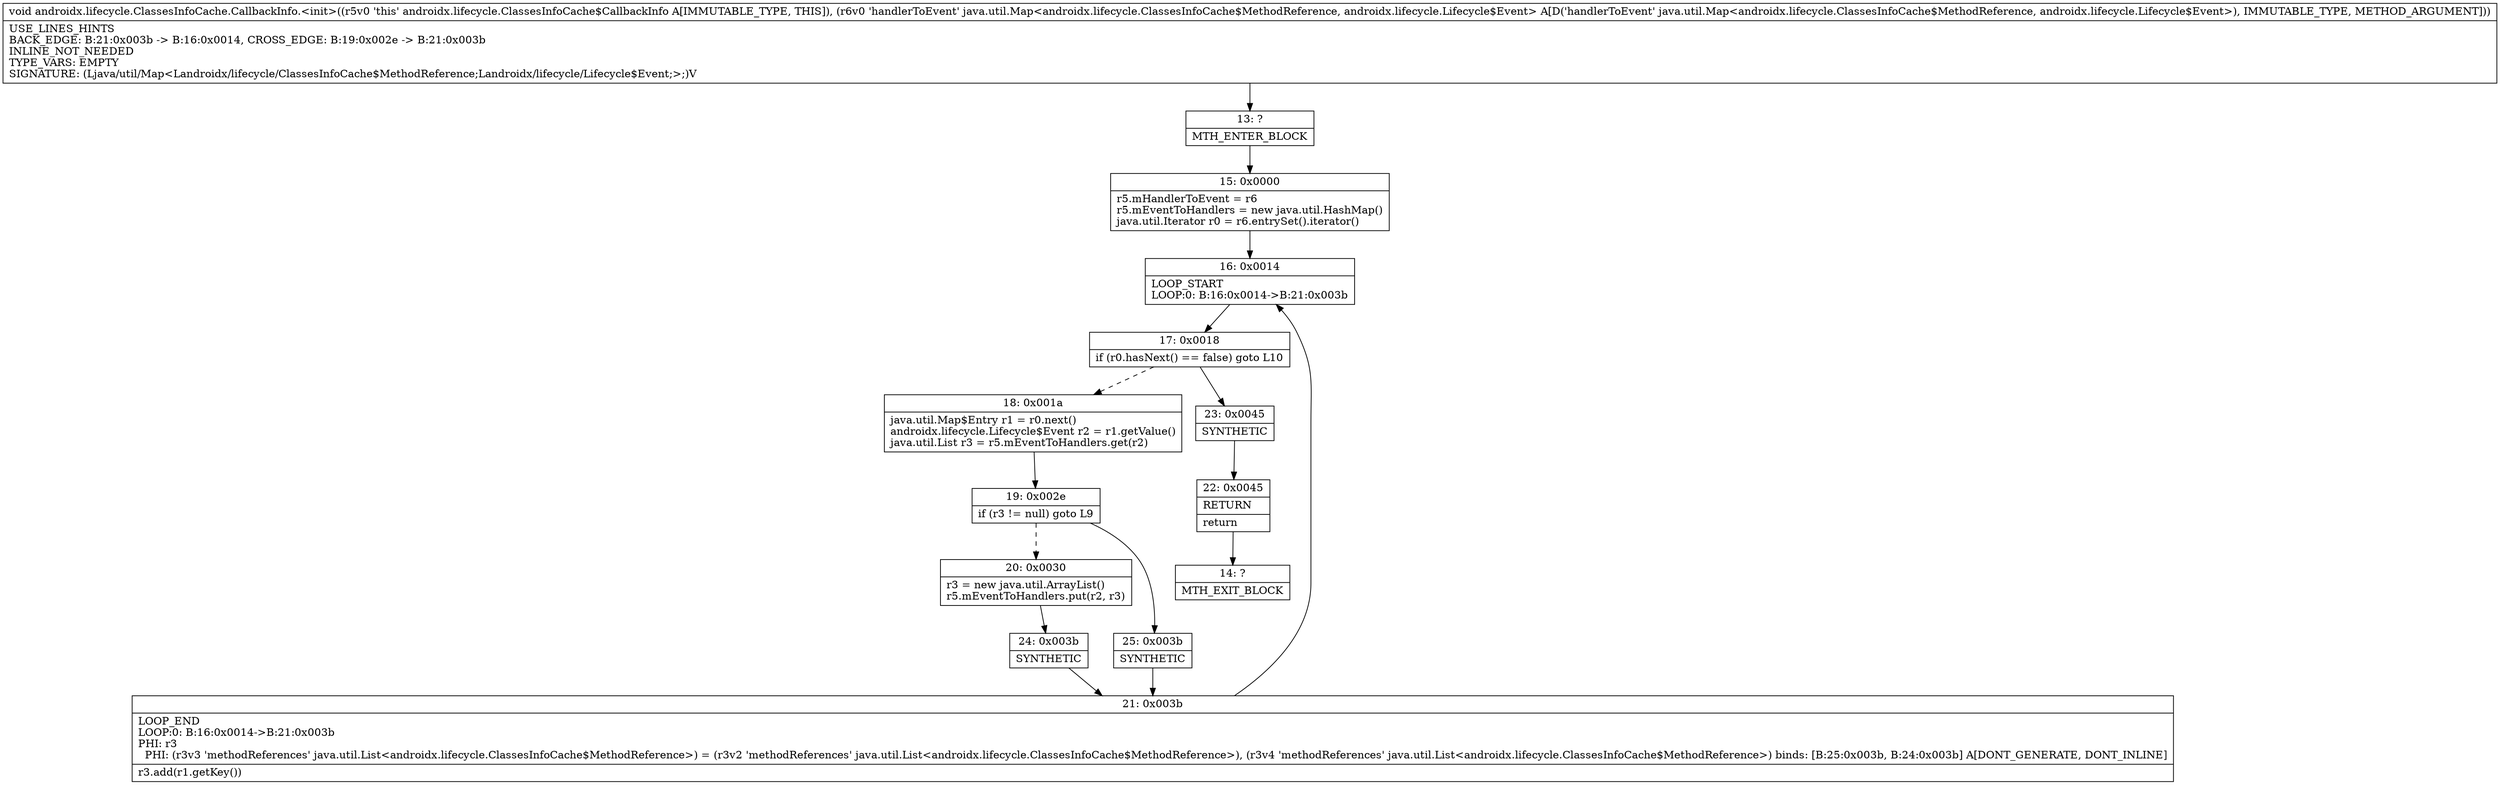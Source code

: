 digraph "CFG forandroidx.lifecycle.ClassesInfoCache.CallbackInfo.\<init\>(Ljava\/util\/Map;)V" {
Node_13 [shape=record,label="{13\:\ ?|MTH_ENTER_BLOCK\l}"];
Node_15 [shape=record,label="{15\:\ 0x0000|r5.mHandlerToEvent = r6\lr5.mEventToHandlers = new java.util.HashMap()\ljava.util.Iterator r0 = r6.entrySet().iterator()\l}"];
Node_16 [shape=record,label="{16\:\ 0x0014|LOOP_START\lLOOP:0: B:16:0x0014\-\>B:21:0x003b\l}"];
Node_17 [shape=record,label="{17\:\ 0x0018|if (r0.hasNext() == false) goto L10\l}"];
Node_18 [shape=record,label="{18\:\ 0x001a|java.util.Map$Entry r1 = r0.next()\landroidx.lifecycle.Lifecycle$Event r2 = r1.getValue()\ljava.util.List r3 = r5.mEventToHandlers.get(r2)\l}"];
Node_19 [shape=record,label="{19\:\ 0x002e|if (r3 != null) goto L9\l}"];
Node_20 [shape=record,label="{20\:\ 0x0030|r3 = new java.util.ArrayList()\lr5.mEventToHandlers.put(r2, r3)\l}"];
Node_24 [shape=record,label="{24\:\ 0x003b|SYNTHETIC\l}"];
Node_21 [shape=record,label="{21\:\ 0x003b|LOOP_END\lLOOP:0: B:16:0x0014\-\>B:21:0x003b\lPHI: r3 \l  PHI: (r3v3 'methodReferences' java.util.List\<androidx.lifecycle.ClassesInfoCache$MethodReference\>) = (r3v2 'methodReferences' java.util.List\<androidx.lifecycle.ClassesInfoCache$MethodReference\>), (r3v4 'methodReferences' java.util.List\<androidx.lifecycle.ClassesInfoCache$MethodReference\>) binds: [B:25:0x003b, B:24:0x003b] A[DONT_GENERATE, DONT_INLINE]\l|r3.add(r1.getKey())\l}"];
Node_25 [shape=record,label="{25\:\ 0x003b|SYNTHETIC\l}"];
Node_23 [shape=record,label="{23\:\ 0x0045|SYNTHETIC\l}"];
Node_22 [shape=record,label="{22\:\ 0x0045|RETURN\l|return\l}"];
Node_14 [shape=record,label="{14\:\ ?|MTH_EXIT_BLOCK\l}"];
MethodNode[shape=record,label="{void androidx.lifecycle.ClassesInfoCache.CallbackInfo.\<init\>((r5v0 'this' androidx.lifecycle.ClassesInfoCache$CallbackInfo A[IMMUTABLE_TYPE, THIS]), (r6v0 'handlerToEvent' java.util.Map\<androidx.lifecycle.ClassesInfoCache$MethodReference, androidx.lifecycle.Lifecycle$Event\> A[D('handlerToEvent' java.util.Map\<androidx.lifecycle.ClassesInfoCache$MethodReference, androidx.lifecycle.Lifecycle$Event\>), IMMUTABLE_TYPE, METHOD_ARGUMENT]))  | USE_LINES_HINTS\lBACK_EDGE: B:21:0x003b \-\> B:16:0x0014, CROSS_EDGE: B:19:0x002e \-\> B:21:0x003b\lINLINE_NOT_NEEDED\lTYPE_VARS: EMPTY\lSIGNATURE: (Ljava\/util\/Map\<Landroidx\/lifecycle\/ClassesInfoCache$MethodReference;Landroidx\/lifecycle\/Lifecycle$Event;\>;)V\l}"];
MethodNode -> Node_13;Node_13 -> Node_15;
Node_15 -> Node_16;
Node_16 -> Node_17;
Node_17 -> Node_18[style=dashed];
Node_17 -> Node_23;
Node_18 -> Node_19;
Node_19 -> Node_20[style=dashed];
Node_19 -> Node_25;
Node_20 -> Node_24;
Node_24 -> Node_21;
Node_21 -> Node_16;
Node_25 -> Node_21;
Node_23 -> Node_22;
Node_22 -> Node_14;
}

